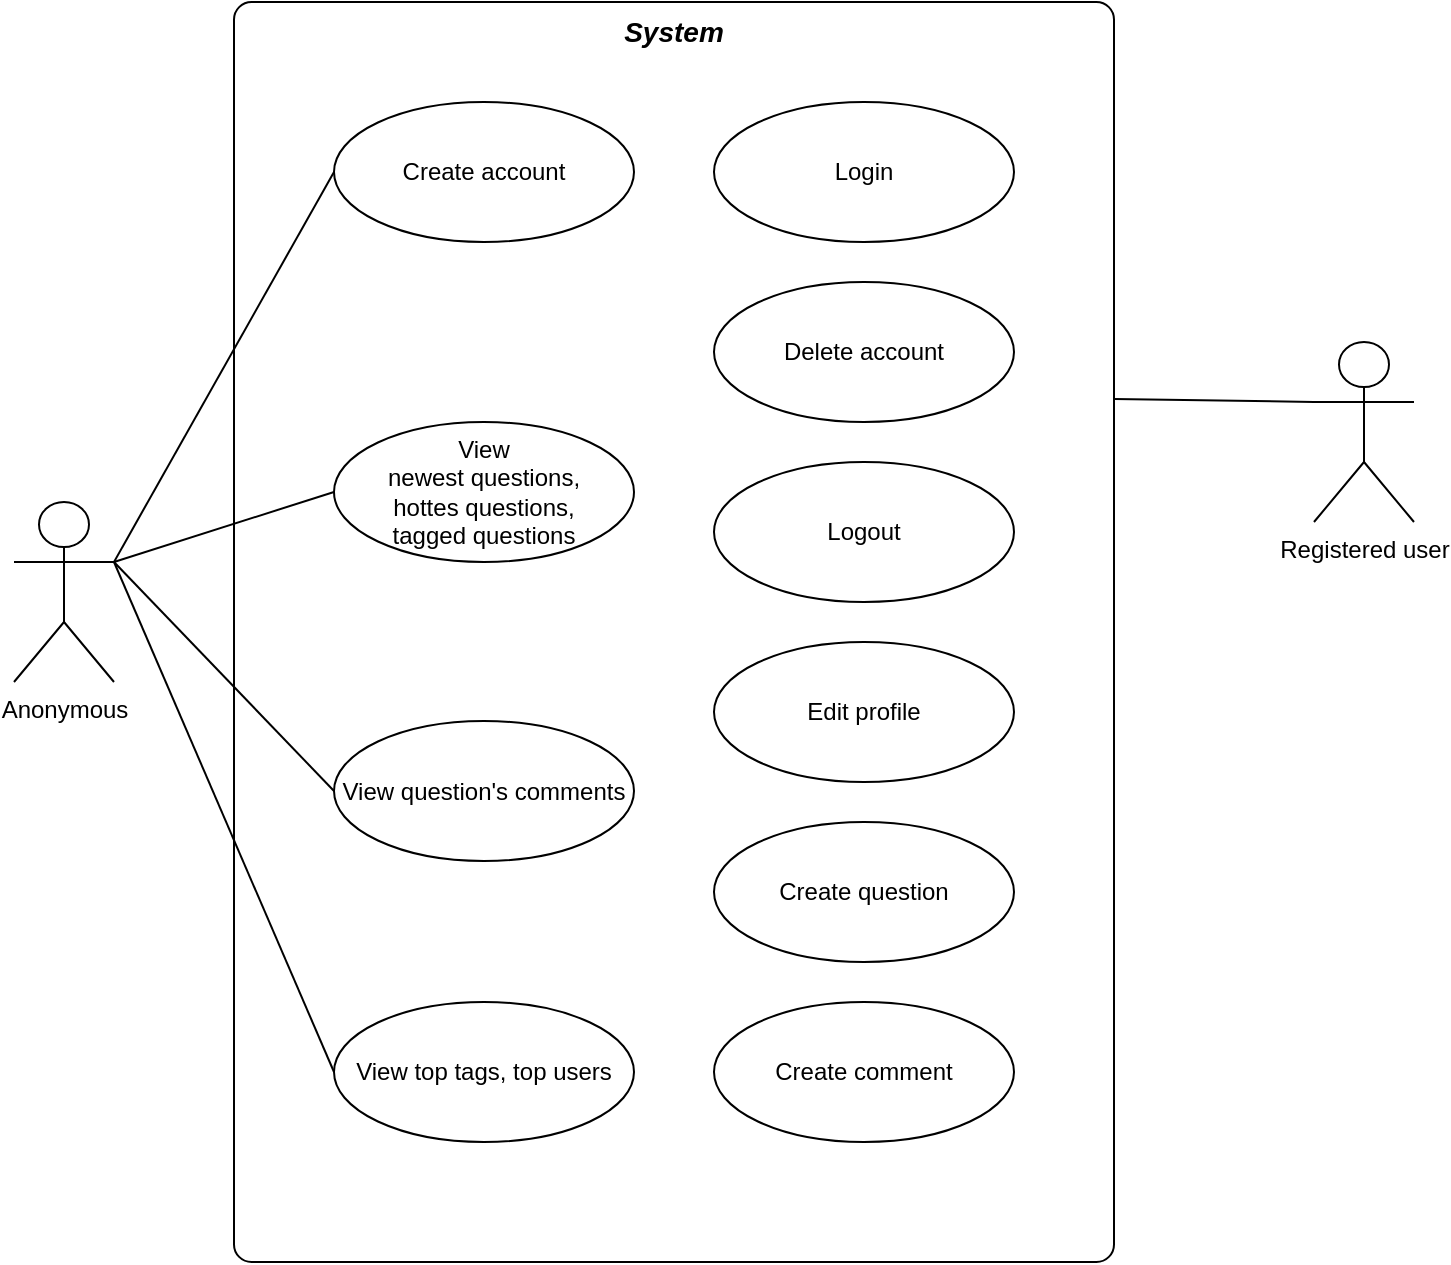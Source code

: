 <mxfile version="14.2.6" type="device"><diagram id="rRi5TkkvrWwmJba_5iHD" name="Page-1"><mxGraphModel dx="946" dy="639" grid="1" gridSize="10" guides="1" tooltips="1" connect="1" arrows="1" fold="1" page="1" pageScale="1" pageWidth="827" pageHeight="1169" math="0" shadow="0"><root><mxCell id="0"/><mxCell id="1" parent="0"/><mxCell id="HQfiie2JMP-rWn6vdny5-1" value="" style="rounded=1;whiteSpace=wrap;html=1;arcSize=2;" vertex="1" parent="1"><mxGeometry x="190" y="190" width="440" height="630" as="geometry"/></mxCell><mxCell id="HQfiie2JMP-rWn6vdny5-2" value="&lt;b&gt;&lt;font style=&quot;font-size: 14px&quot;&gt;System&lt;/font&gt;&lt;/b&gt;" style="text;html=1;strokeColor=none;fillColor=none;align=center;verticalAlign=middle;whiteSpace=wrap;rounded=0;fontStyle=2" vertex="1" parent="1"><mxGeometry x="190" y="190" width="440" height="30" as="geometry"/></mxCell><mxCell id="HQfiie2JMP-rWn6vdny5-3" value="Registered user" style="shape=umlActor;verticalLabelPosition=bottom;verticalAlign=top;html=1;outlineConnect=0;" vertex="1" parent="1"><mxGeometry x="730" y="360" width="50" height="90" as="geometry"/></mxCell><mxCell id="HQfiie2JMP-rWn6vdny5-4" value="Anonymous" style="shape=umlActor;verticalLabelPosition=bottom;verticalAlign=top;html=1;outlineConnect=0;" vertex="1" parent="1"><mxGeometry x="80" y="440" width="50" height="90" as="geometry"/></mxCell><mxCell id="HQfiie2JMP-rWn6vdny5-7" value="Create account" style="ellipse;whiteSpace=wrap;html=1;" vertex="1" parent="1"><mxGeometry x="240" y="240" width="150" height="70" as="geometry"/></mxCell><mxCell id="HQfiie2JMP-rWn6vdny5-8" value="Login" style="ellipse;whiteSpace=wrap;html=1;" vertex="1" parent="1"><mxGeometry x="430" y="240" width="150" height="70" as="geometry"/></mxCell><mxCell id="HQfiie2JMP-rWn6vdny5-9" value="Delete account" style="ellipse;whiteSpace=wrap;html=1;" vertex="1" parent="1"><mxGeometry x="430" y="330" width="150" height="70" as="geometry"/></mxCell><mxCell id="HQfiie2JMP-rWn6vdny5-10" value="Logout" style="ellipse;whiteSpace=wrap;html=1;" vertex="1" parent="1"><mxGeometry x="430" y="420" width="150" height="70" as="geometry"/></mxCell><mxCell id="HQfiie2JMP-rWn6vdny5-11" value="Edit profile" style="ellipse;whiteSpace=wrap;html=1;" vertex="1" parent="1"><mxGeometry x="430" y="510" width="150" height="70" as="geometry"/></mxCell><mxCell id="HQfiie2JMP-rWn6vdny5-12" value="Create question&lt;span style=&quot;color: rgba(0 , 0 , 0 , 0) ; font-family: monospace ; font-size: 0px&quot;&gt;%3CmxGraphModel%3E%3Croot%3E%3CmxCell%20id%3D%220%22%2F%3E%3CmxCell%20id%3D%221%22%20parent%3D%220%22%2F%3E%3CmxCell%20id%3D%222%22%20value%3D%22Edit%20profile%22%20style%3D%22ellipse%3BwhiteSpace%3Dwrap%3Bhtml%3D1%3B%22%20vertex%3D%221%22%20parent%3D%221%22%3E%3CmxGeometry%20x%3D%22430%22%20y%3D%22510%22%20width%3D%22150%22%20height%3D%2270%22%20as%3D%22geometry%22%2F%3E%3C%2FmxCell%3E%3C%2Froot%3E%3C%2FmxGraphModel%3E&lt;/span&gt;" style="ellipse;whiteSpace=wrap;html=1;" vertex="1" parent="1"><mxGeometry x="430" y="600" width="150" height="70" as="geometry"/></mxCell><mxCell id="HQfiie2JMP-rWn6vdny5-13" value="Create comment" style="ellipse;whiteSpace=wrap;html=1;" vertex="1" parent="1"><mxGeometry x="430" y="690" width="150" height="70" as="geometry"/></mxCell><mxCell id="HQfiie2JMP-rWn6vdny5-14" value="View &lt;br&gt;newest questions, &lt;br&gt;hottes questions, &lt;br&gt;tagged questions" style="ellipse;whiteSpace=wrap;html=1;" vertex="1" parent="1"><mxGeometry x="240" y="400" width="150" height="70" as="geometry"/></mxCell><mxCell id="HQfiie2JMP-rWn6vdny5-15" value="View question's comments" style="ellipse;whiteSpace=wrap;html=1;" vertex="1" parent="1"><mxGeometry x="240" y="549.5" width="150" height="70" as="geometry"/></mxCell><mxCell id="HQfiie2JMP-rWn6vdny5-16" value="View top tags, top users" style="ellipse;whiteSpace=wrap;html=1;" vertex="1" parent="1"><mxGeometry x="240" y="690" width="150" height="70" as="geometry"/></mxCell><mxCell id="HQfiie2JMP-rWn6vdny5-17" value="" style="endArrow=none;html=1;exitX=1;exitY=0.333;exitDx=0;exitDy=0;exitPerimeter=0;entryX=0;entryY=0.5;entryDx=0;entryDy=0;" edge="1" parent="1" source="HQfiie2JMP-rWn6vdny5-4" target="HQfiie2JMP-rWn6vdny5-7"><mxGeometry width="50" height="50" relative="1" as="geometry"><mxPoint x="120" y="660" as="sourcePoint"/><mxPoint x="170" y="610" as="targetPoint"/></mxGeometry></mxCell><mxCell id="HQfiie2JMP-rWn6vdny5-18" value="" style="endArrow=none;html=1;exitX=1;exitY=0.333;exitDx=0;exitDy=0;exitPerimeter=0;entryX=0;entryY=0.5;entryDx=0;entryDy=0;" edge="1" parent="1" source="HQfiie2JMP-rWn6vdny5-4" target="HQfiie2JMP-rWn6vdny5-14"><mxGeometry width="50" height="50" relative="1" as="geometry"><mxPoint x="90" y="670" as="sourcePoint"/><mxPoint x="140" y="620" as="targetPoint"/></mxGeometry></mxCell><mxCell id="HQfiie2JMP-rWn6vdny5-19" value="" style="endArrow=none;html=1;entryX=0;entryY=0.5;entryDx=0;entryDy=0;" edge="1" parent="1" target="HQfiie2JMP-rWn6vdny5-15"><mxGeometry width="50" height="50" relative="1" as="geometry"><mxPoint x="130" y="470" as="sourcePoint"/><mxPoint x="130" y="610" as="targetPoint"/></mxGeometry></mxCell><mxCell id="HQfiie2JMP-rWn6vdny5-20" value="" style="endArrow=none;html=1;entryX=0;entryY=0.5;entryDx=0;entryDy=0;" edge="1" parent="1" target="HQfiie2JMP-rWn6vdny5-16"><mxGeometry width="50" height="50" relative="1" as="geometry"><mxPoint x="130" y="470" as="sourcePoint"/><mxPoint x="120" y="610" as="targetPoint"/></mxGeometry></mxCell><mxCell id="HQfiie2JMP-rWn6vdny5-21" value="" style="endArrow=none;html=1;exitX=0;exitY=0.333;exitDx=0;exitDy=0;exitPerimeter=0;entryX=1;entryY=0.315;entryDx=0;entryDy=0;entryPerimeter=0;" edge="1" parent="1" source="HQfiie2JMP-rWn6vdny5-3" target="HQfiie2JMP-rWn6vdny5-1"><mxGeometry width="50" height="50" relative="1" as="geometry"><mxPoint x="680" y="610" as="sourcePoint"/><mxPoint x="633" y="371" as="targetPoint"/></mxGeometry></mxCell></root></mxGraphModel></diagram></mxfile>